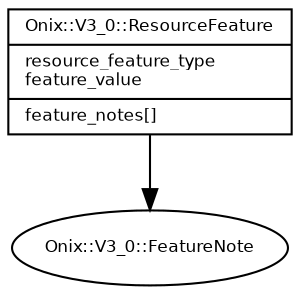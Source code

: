 digraph G {
  fontname = "Bitstream Vera Sans"
  fontsize = 8

  node [
    fontname = "Bitstream Vera Sans"
    fontsize = 8
    shape = "record"
  ]

  edge [
    fontname = "Bitstream Vera Sans"
    fontsize = 8
  ]

  ResourceFeature [
    label = "{Onix::V3_0::ResourceFeature\l|resource_feature_type\lfeature_value\l|feature_notes[]\l}"
  ]

  ResourceFeature -> FeatureNote [arrowhead=normal]

  FeatureNote [
    label = "Onix::V3_0::FeatureNote", shape = oval
  ]




}
